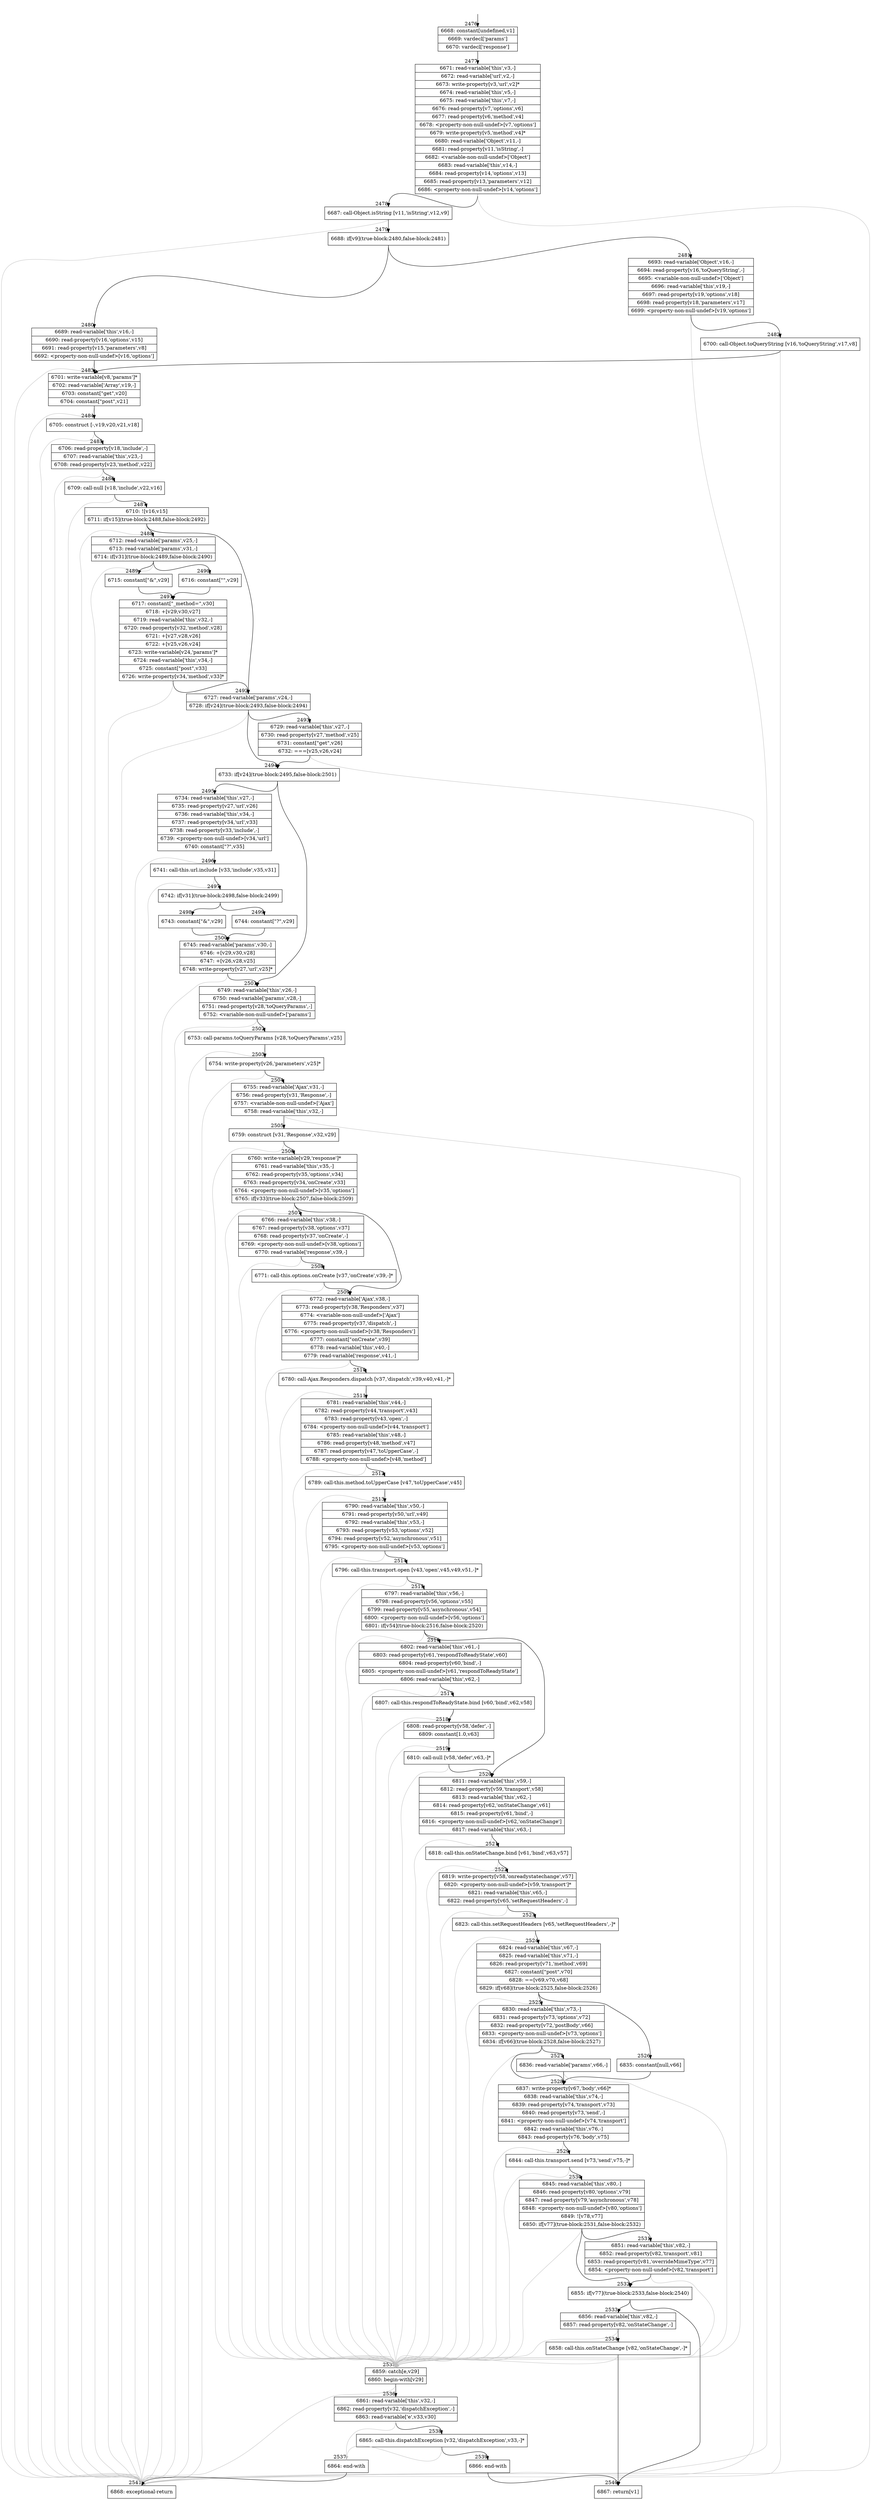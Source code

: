 digraph {
rankdir="TD"
BB_entry233[shape=none,label=""];
BB_entry233 -> BB2476 [tailport=s, headport=n, headlabel="    2476"]
BB2476 [shape=record label="{6668: constant[undefined,v1]|6669: vardecl['params']|6670: vardecl['response']}" ] 
BB2476 -> BB2477 [tailport=s, headport=n, headlabel="      2477"]
BB2477 [shape=record label="{6671: read-variable['this',v3,-]|6672: read-variable['url',v2,-]|6673: write-property[v3,'url',v2]*|6674: read-variable['this',v5,-]|6675: read-variable['this',v7,-]|6676: read-property[v7,'options',v6]|6677: read-property[v6,'method',v4]|6678: \<property-non-null-undef\>[v7,'options']|6679: write-property[v5,'method',v4]*|6680: read-variable['Object',v11,-]|6681: read-property[v11,'isString',-]|6682: \<variable-non-null-undef\>['Object']|6683: read-variable['this',v14,-]|6684: read-property[v14,'options',v13]|6685: read-property[v13,'parameters',v12]|6686: \<property-non-null-undef\>[v14,'options']}" ] 
BB2477 -> BB2478 [tailport=s, headport=n, headlabel="      2478"]
BB2477 -> BB2541 [tailport=s, headport=n, color=gray, headlabel="      2541"]
BB2478 [shape=record label="{6687: call-Object.isString [v11,'isString',v12,v9]}" ] 
BB2478 -> BB2479 [tailport=s, headport=n, headlabel="      2479"]
BB2478 -> BB2541 [tailport=s, headport=n, color=gray]
BB2479 [shape=record label="{6688: if[v9](true-block:2480,false-block:2481)}" ] 
BB2479 -> BB2480 [tailport=s, headport=n, headlabel="      2480"]
BB2479 -> BB2481 [tailport=s, headport=n, headlabel="      2481"]
BB2480 [shape=record label="{6689: read-variable['this',v16,-]|6690: read-property[v16,'options',v15]|6691: read-property[v15,'parameters',v8]|6692: \<property-non-null-undef\>[v16,'options']}" ] 
BB2480 -> BB2483 [tailport=s, headport=n, headlabel="      2483"]
BB2480 -> BB2541 [tailport=s, headport=n, color=gray]
BB2481 [shape=record label="{6693: read-variable['Object',v16,-]|6694: read-property[v16,'toQueryString',-]|6695: \<variable-non-null-undef\>['Object']|6696: read-variable['this',v19,-]|6697: read-property[v19,'options',v18]|6698: read-property[v18,'parameters',v17]|6699: \<property-non-null-undef\>[v19,'options']}" ] 
BB2481 -> BB2482 [tailport=s, headport=n, headlabel="      2482"]
BB2481 -> BB2541 [tailport=s, headport=n, color=gray]
BB2482 [shape=record label="{6700: call-Object.toQueryString [v16,'toQueryString',v17,v8]}" ] 
BB2482 -> BB2483 [tailport=s, headport=n]
BB2482 -> BB2541 [tailport=s, headport=n, color=gray]
BB2483 [shape=record label="{6701: write-variable[v8,'params']*|6702: read-variable['Array',v19,-]|6703: constant[\"get\",v20]|6704: constant[\"post\",v21]}" ] 
BB2483 -> BB2484 [tailport=s, headport=n, headlabel="      2484"]
BB2483 -> BB2541 [tailport=s, headport=n, color=gray]
BB2484 [shape=record label="{6705: construct [-,v19,v20,v21,v18]}" ] 
BB2484 -> BB2485 [tailport=s, headport=n, headlabel="      2485"]
BB2484 -> BB2541 [tailport=s, headport=n, color=gray]
BB2485 [shape=record label="{6706: read-property[v18,'include',-]|6707: read-variable['this',v23,-]|6708: read-property[v23,'method',v22]}" ] 
BB2485 -> BB2486 [tailport=s, headport=n, headlabel="      2486"]
BB2485 -> BB2541 [tailport=s, headport=n, color=gray]
BB2486 [shape=record label="{6709: call-null [v18,'include',v22,v16]}" ] 
BB2486 -> BB2487 [tailport=s, headport=n, headlabel="      2487"]
BB2486 -> BB2541 [tailport=s, headport=n, color=gray]
BB2487 [shape=record label="{6710: ![v16,v15]|6711: if[v15](true-block:2488,false-block:2492)}" ] 
BB2487 -> BB2488 [tailport=s, headport=n, headlabel="      2488"]
BB2487 -> BB2492 [tailport=s, headport=n, headlabel="      2492"]
BB2487 -> BB2541 [tailport=s, headport=n, color=gray]
BB2488 [shape=record label="{6712: read-variable['params',v25,-]|6713: read-variable['params',v31,-]|6714: if[v31](true-block:2489,false-block:2490)}" ] 
BB2488 -> BB2489 [tailport=s, headport=n, headlabel="      2489"]
BB2488 -> BB2490 [tailport=s, headport=n, headlabel="      2490"]
BB2488 -> BB2541 [tailport=s, headport=n, color=gray]
BB2489 [shape=record label="{6715: constant[\"&\",v29]}" ] 
BB2489 -> BB2491 [tailport=s, headport=n, headlabel="      2491"]
BB2490 [shape=record label="{6716: constant[\"\",v29]}" ] 
BB2490 -> BB2491 [tailport=s, headport=n]
BB2491 [shape=record label="{6717: constant[\"_method=\",v30]|6718: +[v29,v30,v27]|6719: read-variable['this',v32,-]|6720: read-property[v32,'method',v28]|6721: +[v27,v28,v26]|6722: +[v25,v26,v24]|6723: write-variable[v24,'params']*|6724: read-variable['this',v34,-]|6725: constant[\"post\",v33]|6726: write-property[v34,'method',v33]*}" ] 
BB2491 -> BB2492 [tailport=s, headport=n]
BB2491 -> BB2541 [tailport=s, headport=n, color=gray]
BB2492 [shape=record label="{6727: read-variable['params',v24,-]|6728: if[v24](true-block:2493,false-block:2494)}" ] 
BB2492 -> BB2494 [tailport=s, headport=n, headlabel="      2494"]
BB2492 -> BB2493 [tailport=s, headport=n, headlabel="      2493"]
BB2492 -> BB2541 [tailport=s, headport=n, color=gray]
BB2493 [shape=record label="{6729: read-variable['this',v27,-]|6730: read-property[v27,'method',v25]|6731: constant[\"get\",v26]|6732: ===[v25,v26,v24]}" ] 
BB2493 -> BB2494 [tailport=s, headport=n]
BB2493 -> BB2541 [tailport=s, headport=n, color=gray]
BB2494 [shape=record label="{6733: if[v24](true-block:2495,false-block:2501)}" ] 
BB2494 -> BB2495 [tailport=s, headport=n, headlabel="      2495"]
BB2494 -> BB2501 [tailport=s, headport=n, headlabel="      2501"]
BB2495 [shape=record label="{6734: read-variable['this',v27,-]|6735: read-property[v27,'url',v26]|6736: read-variable['this',v34,-]|6737: read-property[v34,'url',v33]|6738: read-property[v33,'include',-]|6739: \<property-non-null-undef\>[v34,'url']|6740: constant[\"?\",v35]}" ] 
BB2495 -> BB2496 [tailport=s, headport=n, headlabel="      2496"]
BB2495 -> BB2541 [tailport=s, headport=n, color=gray]
BB2496 [shape=record label="{6741: call-this.url.include [v33,'include',v35,v31]}" ] 
BB2496 -> BB2497 [tailport=s, headport=n, headlabel="      2497"]
BB2496 -> BB2541 [tailport=s, headport=n, color=gray]
BB2497 [shape=record label="{6742: if[v31](true-block:2498,false-block:2499)}" ] 
BB2497 -> BB2498 [tailport=s, headport=n, headlabel="      2498"]
BB2497 -> BB2499 [tailport=s, headport=n, headlabel="      2499"]
BB2498 [shape=record label="{6743: constant[\"&\",v29]}" ] 
BB2498 -> BB2500 [tailport=s, headport=n, headlabel="      2500"]
BB2499 [shape=record label="{6744: constant[\"?\",v29]}" ] 
BB2499 -> BB2500 [tailport=s, headport=n]
BB2500 [shape=record label="{6745: read-variable['params',v30,-]|6746: +[v29,v30,v28]|6747: +[v26,v28,v25]|6748: write-property[v27,'url',v25]*}" ] 
BB2500 -> BB2501 [tailport=s, headport=n]
BB2500 -> BB2541 [tailport=s, headport=n, color=gray]
BB2501 [shape=record label="{6749: read-variable['this',v26,-]|6750: read-variable['params',v28,-]|6751: read-property[v28,'toQueryParams',-]|6752: \<variable-non-null-undef\>['params']}" ] 
BB2501 -> BB2502 [tailport=s, headport=n, headlabel="      2502"]
BB2501 -> BB2541 [tailport=s, headport=n, color=gray]
BB2502 [shape=record label="{6753: call-params.toQueryParams [v28,'toQueryParams',v25]}" ] 
BB2502 -> BB2503 [tailport=s, headport=n, headlabel="      2503"]
BB2502 -> BB2541 [tailport=s, headport=n, color=gray]
BB2503 [shape=record label="{6754: write-property[v26,'parameters',v25]*}" ] 
BB2503 -> BB2504 [tailport=s, headport=n, headlabel="      2504"]
BB2503 -> BB2541 [tailport=s, headport=n, color=gray]
BB2504 [shape=record label="{6755: read-variable['Ajax',v31,-]|6756: read-property[v31,'Response',-]|6757: \<variable-non-null-undef\>['Ajax']|6758: read-variable['this',v32,-]}" ] 
BB2504 -> BB2505 [tailport=s, headport=n, headlabel="      2505"]
BB2504 -> BB2535 [tailport=s, headport=n, color=gray, headlabel="      2535"]
BB2505 [shape=record label="{6759: construct [v31,'Response',v32,v29]}" ] 
BB2505 -> BB2506 [tailport=s, headport=n, headlabel="      2506"]
BB2505 -> BB2535 [tailport=s, headport=n, color=gray]
BB2506 [shape=record label="{6760: write-variable[v29,'response']*|6761: read-variable['this',v35,-]|6762: read-property[v35,'options',v34]|6763: read-property[v34,'onCreate',v33]|6764: \<property-non-null-undef\>[v35,'options']|6765: if[v33](true-block:2507,false-block:2509)}" ] 
BB2506 -> BB2507 [tailport=s, headport=n, headlabel="      2507"]
BB2506 -> BB2509 [tailport=s, headport=n, headlabel="      2509"]
BB2506 -> BB2535 [tailport=s, headport=n, color=gray]
BB2507 [shape=record label="{6766: read-variable['this',v38,-]|6767: read-property[v38,'options',v37]|6768: read-property[v37,'onCreate',-]|6769: \<property-non-null-undef\>[v38,'options']|6770: read-variable['response',v39,-]}" ] 
BB2507 -> BB2508 [tailport=s, headport=n, headlabel="      2508"]
BB2507 -> BB2535 [tailport=s, headport=n, color=gray]
BB2508 [shape=record label="{6771: call-this.options.onCreate [v37,'onCreate',v39,-]*}" ] 
BB2508 -> BB2509 [tailport=s, headport=n]
BB2508 -> BB2535 [tailport=s, headport=n, color=gray]
BB2509 [shape=record label="{6772: read-variable['Ajax',v38,-]|6773: read-property[v38,'Responders',v37]|6774: \<variable-non-null-undef\>['Ajax']|6775: read-property[v37,'dispatch',-]|6776: \<property-non-null-undef\>[v38,'Responders']|6777: constant[\"onCreate\",v39]|6778: read-variable['this',v40,-]|6779: read-variable['response',v41,-]}" ] 
BB2509 -> BB2510 [tailport=s, headport=n, headlabel="      2510"]
BB2509 -> BB2535 [tailport=s, headport=n, color=gray]
BB2510 [shape=record label="{6780: call-Ajax.Responders.dispatch [v37,'dispatch',v39,v40,v41,-]*}" ] 
BB2510 -> BB2511 [tailport=s, headport=n, headlabel="      2511"]
BB2510 -> BB2535 [tailport=s, headport=n, color=gray]
BB2511 [shape=record label="{6781: read-variable['this',v44,-]|6782: read-property[v44,'transport',v43]|6783: read-property[v43,'open',-]|6784: \<property-non-null-undef\>[v44,'transport']|6785: read-variable['this',v48,-]|6786: read-property[v48,'method',v47]|6787: read-property[v47,'toUpperCase',-]|6788: \<property-non-null-undef\>[v48,'method']}" ] 
BB2511 -> BB2512 [tailport=s, headport=n, headlabel="      2512"]
BB2511 -> BB2535 [tailport=s, headport=n, color=gray]
BB2512 [shape=record label="{6789: call-this.method.toUpperCase [v47,'toUpperCase',v45]}" ] 
BB2512 -> BB2513 [tailport=s, headport=n, headlabel="      2513"]
BB2512 -> BB2535 [tailport=s, headport=n, color=gray]
BB2513 [shape=record label="{6790: read-variable['this',v50,-]|6791: read-property[v50,'url',v49]|6792: read-variable['this',v53,-]|6793: read-property[v53,'options',v52]|6794: read-property[v52,'asynchronous',v51]|6795: \<property-non-null-undef\>[v53,'options']}" ] 
BB2513 -> BB2514 [tailport=s, headport=n, headlabel="      2514"]
BB2513 -> BB2535 [tailport=s, headport=n, color=gray]
BB2514 [shape=record label="{6796: call-this.transport.open [v43,'open',v45,v49,v51,-]*}" ] 
BB2514 -> BB2515 [tailport=s, headport=n, headlabel="      2515"]
BB2514 -> BB2535 [tailport=s, headport=n, color=gray]
BB2515 [shape=record label="{6797: read-variable['this',v56,-]|6798: read-property[v56,'options',v55]|6799: read-property[v55,'asynchronous',v54]|6800: \<property-non-null-undef\>[v56,'options']|6801: if[v54](true-block:2516,false-block:2520)}" ] 
BB2515 -> BB2516 [tailport=s, headport=n, headlabel="      2516"]
BB2515 -> BB2520 [tailport=s, headport=n, headlabel="      2520"]
BB2515 -> BB2535 [tailport=s, headport=n, color=gray]
BB2516 [shape=record label="{6802: read-variable['this',v61,-]|6803: read-property[v61,'respondToReadyState',v60]|6804: read-property[v60,'bind',-]|6805: \<property-non-null-undef\>[v61,'respondToReadyState']|6806: read-variable['this',v62,-]}" ] 
BB2516 -> BB2517 [tailport=s, headport=n, headlabel="      2517"]
BB2516 -> BB2535 [tailport=s, headport=n, color=gray]
BB2517 [shape=record label="{6807: call-this.respondToReadyState.bind [v60,'bind',v62,v58]}" ] 
BB2517 -> BB2518 [tailport=s, headport=n, headlabel="      2518"]
BB2517 -> BB2535 [tailport=s, headport=n, color=gray]
BB2518 [shape=record label="{6808: read-property[v58,'defer',-]|6809: constant[1.0,v63]}" ] 
BB2518 -> BB2519 [tailport=s, headport=n, headlabel="      2519"]
BB2518 -> BB2535 [tailport=s, headport=n, color=gray]
BB2519 [shape=record label="{6810: call-null [v58,'defer',v63,-]*}" ] 
BB2519 -> BB2520 [tailport=s, headport=n]
BB2519 -> BB2535 [tailport=s, headport=n, color=gray]
BB2520 [shape=record label="{6811: read-variable['this',v59,-]|6812: read-property[v59,'transport',v58]|6813: read-variable['this',v62,-]|6814: read-property[v62,'onStateChange',v61]|6815: read-property[v61,'bind',-]|6816: \<property-non-null-undef\>[v62,'onStateChange']|6817: read-variable['this',v63,-]}" ] 
BB2520 -> BB2521 [tailport=s, headport=n, headlabel="      2521"]
BB2520 -> BB2535 [tailport=s, headport=n, color=gray]
BB2521 [shape=record label="{6818: call-this.onStateChange.bind [v61,'bind',v63,v57]}" ] 
BB2521 -> BB2522 [tailport=s, headport=n, headlabel="      2522"]
BB2521 -> BB2535 [tailport=s, headport=n, color=gray]
BB2522 [shape=record label="{6819: write-property[v58,'onreadystatechange',v57]|6820: \<property-non-null-undef\>[v59,'transport']*|6821: read-variable['this',v65,-]|6822: read-property[v65,'setRequestHeaders',-]}" ] 
BB2522 -> BB2523 [tailport=s, headport=n, headlabel="      2523"]
BB2522 -> BB2535 [tailport=s, headport=n, color=gray]
BB2523 [shape=record label="{6823: call-this.setRequestHeaders [v65,'setRequestHeaders',-]*}" ] 
BB2523 -> BB2524 [tailport=s, headport=n, headlabel="      2524"]
BB2523 -> BB2535 [tailport=s, headport=n, color=gray]
BB2524 [shape=record label="{6824: read-variable['this',v67,-]|6825: read-variable['this',v71,-]|6826: read-property[v71,'method',v69]|6827: constant[\"post\",v70]|6828: ==[v69,v70,v68]|6829: if[v68](true-block:2525,false-block:2526)}" ] 
BB2524 -> BB2525 [tailport=s, headport=n, headlabel="      2525"]
BB2524 -> BB2526 [tailport=s, headport=n, headlabel="      2526"]
BB2524 -> BB2535 [tailport=s, headport=n, color=gray]
BB2525 [shape=record label="{6830: read-variable['this',v73,-]|6831: read-property[v73,'options',v72]|6832: read-property[v72,'postBody',v66]|6833: \<property-non-null-undef\>[v73,'options']|6834: if[v66](true-block:2528,false-block:2527)}" ] 
BB2525 -> BB2528 [tailport=s, headport=n, headlabel="      2528"]
BB2525 -> BB2527 [tailport=s, headport=n, headlabel="      2527"]
BB2525 -> BB2535 [tailport=s, headport=n, color=gray]
BB2526 [shape=record label="{6835: constant[null,v66]}" ] 
BB2526 -> BB2528 [tailport=s, headport=n]
BB2527 [shape=record label="{6836: read-variable['params',v66,-]}" ] 
BB2527 -> BB2528 [tailport=s, headport=n]
BB2527 -> BB2535 [tailport=s, headport=n, color=gray]
BB2528 [shape=record label="{6837: write-property[v67,'body',v66]*|6838: read-variable['this',v74,-]|6839: read-property[v74,'transport',v73]|6840: read-property[v73,'send',-]|6841: \<property-non-null-undef\>[v74,'transport']|6842: read-variable['this',v76,-]|6843: read-property[v76,'body',v75]}" ] 
BB2528 -> BB2529 [tailport=s, headport=n, headlabel="      2529"]
BB2528 -> BB2535 [tailport=s, headport=n, color=gray]
BB2529 [shape=record label="{6844: call-this.transport.send [v73,'send',v75,-]*}" ] 
BB2529 -> BB2530 [tailport=s, headport=n, headlabel="      2530"]
BB2529 -> BB2535 [tailport=s, headport=n, color=gray]
BB2530 [shape=record label="{6845: read-variable['this',v80,-]|6846: read-property[v80,'options',v79]|6847: read-property[v79,'asynchronous',v78]|6848: \<property-non-null-undef\>[v80,'options']|6849: ![v78,v77]|6850: if[v77](true-block:2531,false-block:2532)}" ] 
BB2530 -> BB2532 [tailport=s, headport=n, headlabel="      2532"]
BB2530 -> BB2531 [tailport=s, headport=n, headlabel="      2531"]
BB2530 -> BB2535 [tailport=s, headport=n, color=gray]
BB2531 [shape=record label="{6851: read-variable['this',v82,-]|6852: read-property[v82,'transport',v81]|6853: read-property[v81,'overrideMimeType',v77]|6854: \<property-non-null-undef\>[v82,'transport']}" ] 
BB2531 -> BB2532 [tailport=s, headport=n]
BB2531 -> BB2535 [tailport=s, headport=n, color=gray]
BB2532 [shape=record label="{6855: if[v77](true-block:2533,false-block:2540)}" ] 
BB2532 -> BB2533 [tailport=s, headport=n, headlabel="      2533"]
BB2532 -> BB2540 [tailport=s, headport=n, headlabel="      2540"]
BB2533 [shape=record label="{6856: read-variable['this',v82,-]|6857: read-property[v82,'onStateChange',-]}" ] 
BB2533 -> BB2534 [tailport=s, headport=n, headlabel="      2534"]
BB2533 -> BB2535 [tailport=s, headport=n, color=gray]
BB2534 [shape=record label="{6858: call-this.onStateChange [v82,'onStateChange',-]*}" ] 
BB2534 -> BB2540 [tailport=s, headport=n]
BB2534 -> BB2535 [tailport=s, headport=n, color=gray]
BB2535 [shape=record label="{6859: catch[e,v29]|6860: begin-with[v29]}" ] 
BB2535 -> BB2536 [tailport=s, headport=n, headlabel="      2536"]
BB2535 -> BB2541 [tailport=s, headport=n, color=gray]
BB2536 [shape=record label="{6861: read-variable['this',v32,-]|6862: read-property[v32,'dispatchException',-]|6863: read-variable['e',v33,v30]}" ] 
BB2536 -> BB2538 [tailport=s, headport=n, headlabel="      2538"]
BB2536 -> BB2537 [tailport=s, headport=n, color=gray, headlabel="      2537"]
BB2537 [shape=record label="{6864: end-with}" ] 
BB2537 -> BB2541 [tailport=s, headport=n]
BB2538 [shape=record label="{6865: call-this.dispatchException [v32,'dispatchException',v33,-]*}" ] 
BB2538 -> BB2539 [tailport=s, headport=n, headlabel="      2539"]
BB2538 -> BB2537 [tailport=s, headport=n, color=gray]
BB2539 [shape=record label="{6866: end-with}" ] 
BB2539 -> BB2540 [tailport=s, headport=n]
BB2540 [shape=record label="{6867: return[v1]}" ] 
BB2541 [shape=record label="{6868: exceptional-return}" ] 
//#$~ 1755
}
